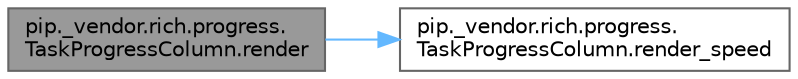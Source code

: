 digraph "pip._vendor.rich.progress.TaskProgressColumn.render"
{
 // LATEX_PDF_SIZE
  bgcolor="transparent";
  edge [fontname=Helvetica,fontsize=10,labelfontname=Helvetica,labelfontsize=10];
  node [fontname=Helvetica,fontsize=10,shape=box,height=0.2,width=0.4];
  rankdir="LR";
  Node1 [id="Node000001",label="pip._vendor.rich.progress.\lTaskProgressColumn.render",height=0.2,width=0.4,color="gray40", fillcolor="grey60", style="filled", fontcolor="black",tooltip=" "];
  Node1 -> Node2 [id="edge1_Node000001_Node000002",color="steelblue1",style="solid",tooltip=" "];
  Node2 [id="Node000002",label="pip._vendor.rich.progress.\lTaskProgressColumn.render_speed",height=0.2,width=0.4,color="grey40", fillcolor="white", style="filled",URL="$classpip_1_1__vendor_1_1rich_1_1progress_1_1_task_progress_column.html#ab489f074875d341e52364423699d2e7b",tooltip=" "];
}
